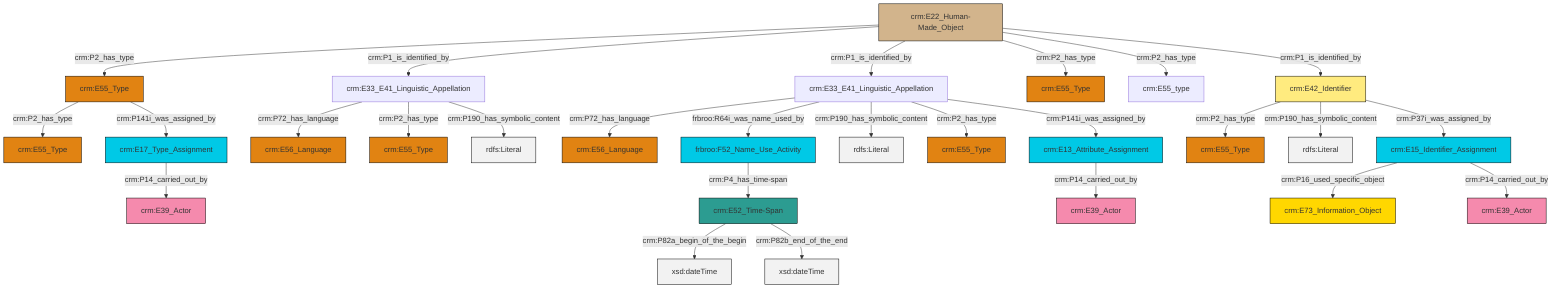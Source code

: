 graph TD
classDef Literal fill:#f2f2f2,stroke:#000000;
classDef CRM_Entity fill:#FFFFFF,stroke:#000000;
classDef Temporal_Entity fill:#00C9E6, stroke:#000000;
classDef Type fill:#E18312, stroke:#000000;
classDef Time-Span fill:#2C9C91, stroke:#000000;
classDef Appellation fill:#FFEB7F, stroke:#000000;
classDef Place fill:#008836, stroke:#000000;
classDef Persistent_Item fill:#B266B2, stroke:#000000;
classDef Conceptual_Object fill:#FFD700, stroke:#000000;
classDef Physical_Thing fill:#D2B48C, stroke:#000000;
classDef Actor fill:#f58aad, stroke:#000000;
classDef PC_Classes fill:#4ce600, stroke:#000000;
classDef Multi fill:#cccccc,stroke:#000000;

6["crm:E55_Type"]:::Type -->|crm:P2_has_type| 7["crm:E55_Type"]:::Type
2["crm:E22_Human-Made_Object"]:::Physical_Thing -->|crm:P2_has_type| 6["crm:E55_Type"]:::Type
10["crm:E33_E41_Linguistic_Appellation"]:::Default -->|crm:P72_has_language| 11["crm:E56_Language"]:::Type
12["crm:E17_Type_Assignment"]:::Temporal_Entity -->|crm:P14_carried_out_by| 4["crm:E39_Actor"]:::Actor
13["crm:E42_Identifier"]:::Appellation -->|crm:P2_has_type| 0["crm:E55_Type"]:::Type
14["crm:E33_E41_Linguistic_Appellation"]:::Default -->|crm:P72_has_language| 8["crm:E56_Language"]:::Type
15["crm:E15_Identifier_Assignment"]:::Temporal_Entity -->|crm:P16_used_specific_object| 16["crm:E73_Information_Object"]:::Conceptual_Object
2["crm:E22_Human-Made_Object"]:::Physical_Thing -->|crm:P1_is_identified_by| 14["crm:E33_E41_Linguistic_Appellation"]:::Default
10["crm:E33_E41_Linguistic_Appellation"]:::Default -->|frbroo:R64i_was_name_used_by| 17["frbroo:F52_Name_Use_Activity"]:::Temporal_Entity
18["crm:E52_Time-Span"]:::Time-Span -->|crm:P82a_begin_of_the_begin| 19[xsd:dateTime]:::Literal
10["crm:E33_E41_Linguistic_Appellation"]:::Default -->|crm:P190_has_symbolic_content| 20[rdfs:Literal]:::Literal
2["crm:E22_Human-Made_Object"]:::Physical_Thing -->|crm:P1_is_identified_by| 10["crm:E33_E41_Linguistic_Appellation"]:::Default
14["crm:E33_E41_Linguistic_Appellation"]:::Default -->|crm:P2_has_type| 22["crm:E55_Type"]:::Type
17["frbroo:F52_Name_Use_Activity"]:::Temporal_Entity -->|crm:P4_has_time-span| 18["crm:E52_Time-Span"]:::Time-Span
15["crm:E15_Identifier_Assignment"]:::Temporal_Entity -->|crm:P14_carried_out_by| 23["crm:E39_Actor"]:::Actor
6["crm:E55_Type"]:::Type -->|crm:P141i_was_assigned_by| 12["crm:E17_Type_Assignment"]:::Temporal_Entity
27["crm:E13_Attribute_Assignment"]:::Temporal_Entity -->|crm:P14_carried_out_by| 28["crm:E39_Actor"]:::Actor
13["crm:E42_Identifier"]:::Appellation -->|crm:P190_has_symbolic_content| 29[rdfs:Literal]:::Literal
10["crm:E33_E41_Linguistic_Appellation"]:::Default -->|crm:P2_has_type| 31["crm:E55_Type"]:::Type
14["crm:E33_E41_Linguistic_Appellation"]:::Default -->|crm:P190_has_symbolic_content| 37[rdfs:Literal]:::Literal
13["crm:E42_Identifier"]:::Appellation -->|crm:P37i_was_assigned_by| 15["crm:E15_Identifier_Assignment"]:::Temporal_Entity
2["crm:E22_Human-Made_Object"]:::Physical_Thing -->|crm:P2_has_type| 41["crm:E55_Type"]:::Type
2["crm:E22_Human-Made_Object"]:::Physical_Thing -->|crm:P2_has_type| 46["crm:E55_type"]:::Default
10["crm:E33_E41_Linguistic_Appellation"]:::Default -->|crm:P141i_was_assigned_by| 27["crm:E13_Attribute_Assignment"]:::Temporal_Entity
2["crm:E22_Human-Made_Object"]:::Physical_Thing -->|crm:P1_is_identified_by| 13["crm:E42_Identifier"]:::Appellation
18["crm:E52_Time-Span"]:::Time-Span -->|crm:P82b_end_of_the_end| 50[xsd:dateTime]:::Literal